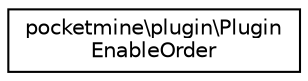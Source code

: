 digraph "Graphical Class Hierarchy"
{
 // INTERACTIVE_SVG=YES
 // LATEX_PDF_SIZE
  edge [fontname="Helvetica",fontsize="10",labelfontname="Helvetica",labelfontsize="10"];
  node [fontname="Helvetica",fontsize="10",shape=record];
  rankdir="LR";
  Node0 [label="pocketmine\\plugin\\Plugin\lEnableOrder",height=0.2,width=0.4,color="black", fillcolor="white", style="filled",URL="$de/dc4/classpocketmine_1_1plugin_1_1_plugin_enable_order.html",tooltip=" "];
}
